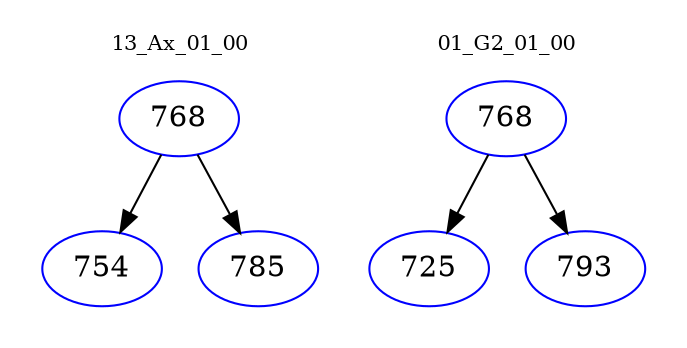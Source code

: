 digraph{
subgraph cluster_0 {
color = white
label = "13_Ax_01_00";
fontsize=10;
T0_768 [label="768", color="blue"]
T0_768 -> T0_754 [color="black"]
T0_754 [label="754", color="blue"]
T0_768 -> T0_785 [color="black"]
T0_785 [label="785", color="blue"]
}
subgraph cluster_1 {
color = white
label = "01_G2_01_00";
fontsize=10;
T1_768 [label="768", color="blue"]
T1_768 -> T1_725 [color="black"]
T1_725 [label="725", color="blue"]
T1_768 -> T1_793 [color="black"]
T1_793 [label="793", color="blue"]
}
}
